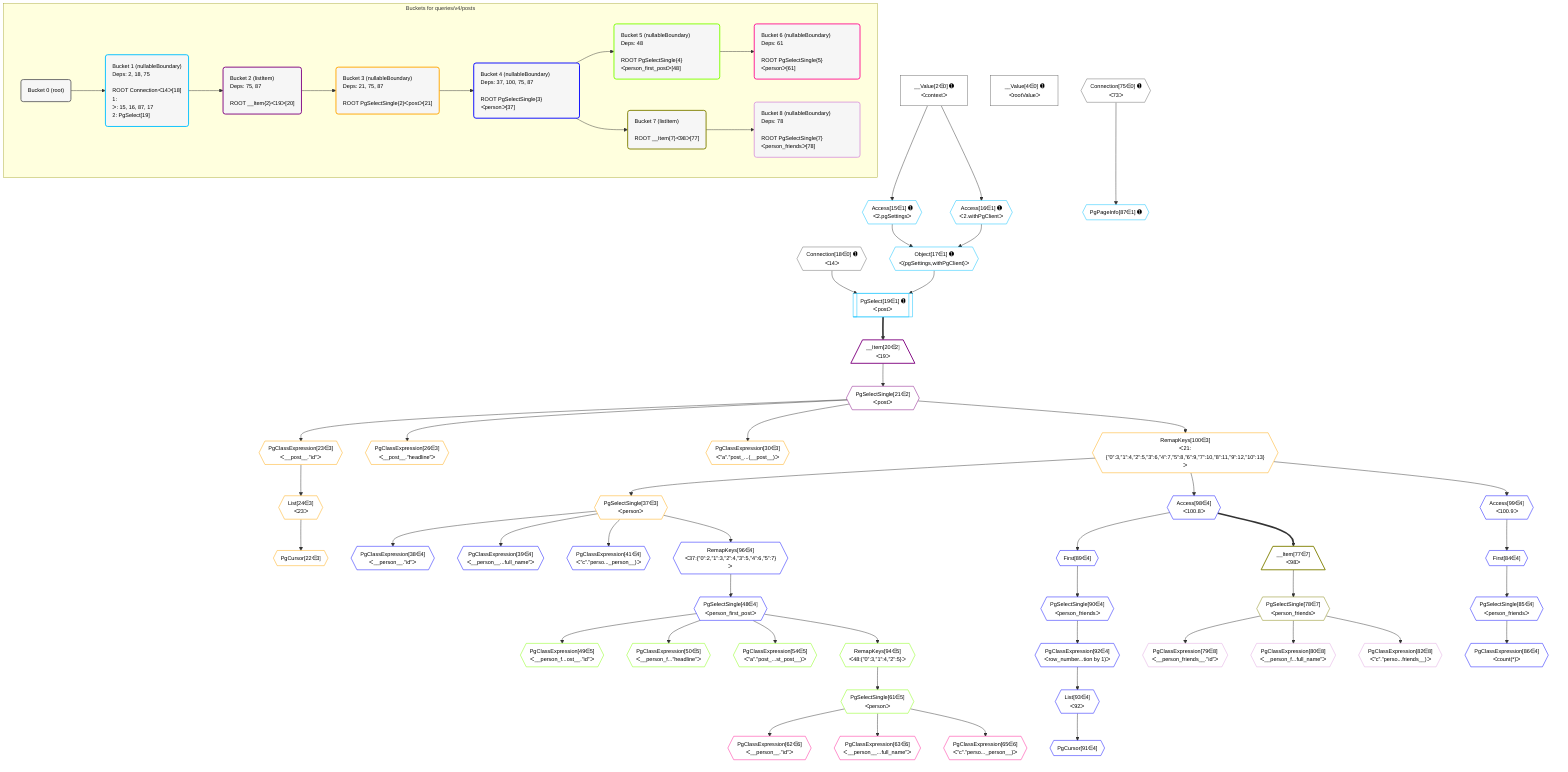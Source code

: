 %%{init: {'themeVariables': { 'fontSize': '12px'}}}%%
graph TD
    classDef path fill:#eee,stroke:#000,color:#000
    classDef plan fill:#fff,stroke-width:1px,color:#000
    classDef itemplan fill:#fff,stroke-width:2px,color:#000
    classDef unbatchedplan fill:#dff,stroke-width:1px,color:#000
    classDef sideeffectplan fill:#fcc,stroke-width:2px,color:#000
    classDef bucket fill:#f6f6f6,color:#000,stroke-width:2px,text-align:left


    %% plan dependencies
    __Value2["__Value[2∈0] ➊<br />ᐸcontextᐳ"]:::plan
    __Value4["__Value[4∈0] ➊<br />ᐸrootValueᐳ"]:::plan
    Connection18{{"Connection[18∈0] ➊<br />ᐸ14ᐳ"}}:::plan
    Connection75{{"Connection[75∈0] ➊<br />ᐸ73ᐳ"}}:::plan
    Object17{{"Object[17∈1] ➊<br />ᐸ{pgSettings,withPgClient}ᐳ"}}:::plan
    Access15{{"Access[15∈1] ➊<br />ᐸ2.pgSettingsᐳ"}}:::plan
    Access16{{"Access[16∈1] ➊<br />ᐸ2.withPgClientᐳ"}}:::plan
    Access15 & Access16 --> Object17
    PgSelect19[["PgSelect[19∈1] ➊<br />ᐸpostᐳ"]]:::plan
    Object17 & Connection18 --> PgSelect19
    __Value2 --> Access15
    __Value2 --> Access16
    PgPageInfo87{{"PgPageInfo[87∈1] ➊"}}:::plan
    Connection75 --> PgPageInfo87
    __Item20[/"__Item[20∈2]<br />ᐸ19ᐳ"\]:::itemplan
    PgSelect19 ==> __Item20
    PgSelectSingle21{{"PgSelectSingle[21∈2]<br />ᐸpostᐳ"}}:::plan
    __Item20 --> PgSelectSingle21
    PgCursor22{{"PgCursor[22∈3]"}}:::plan
    List24{{"List[24∈3]<br />ᐸ23ᐳ"}}:::plan
    List24 --> PgCursor22
    PgClassExpression23{{"PgClassExpression[23∈3]<br />ᐸ__post__.”id”ᐳ"}}:::plan
    PgSelectSingle21 --> PgClassExpression23
    PgClassExpression23 --> List24
    PgClassExpression26{{"PgClassExpression[26∈3]<br />ᐸ__post__.”headline”ᐳ"}}:::plan
    PgSelectSingle21 --> PgClassExpression26
    PgClassExpression30{{"PgClassExpression[30∈3]<br />ᐸ”a”.”post_...(__post__)ᐳ"}}:::plan
    PgSelectSingle21 --> PgClassExpression30
    PgSelectSingle37{{"PgSelectSingle[37∈3]<br />ᐸpersonᐳ"}}:::plan
    RemapKeys100{{"RemapKeys[100∈3]<br />ᐸ21:{”0”:3,”1”:4,”2”:5,”3”:6,”4”:7,”5”:8,”6”:9,”7”:10,”8”:11,”9”:12,”10”:13}ᐳ"}}:::plan
    RemapKeys100 --> PgSelectSingle37
    PgSelectSingle21 --> RemapKeys100
    PgClassExpression38{{"PgClassExpression[38∈4]<br />ᐸ__person__.”id”ᐳ"}}:::plan
    PgSelectSingle37 --> PgClassExpression38
    PgClassExpression39{{"PgClassExpression[39∈4]<br />ᐸ__person__...full_name”ᐳ"}}:::plan
    PgSelectSingle37 --> PgClassExpression39
    PgClassExpression41{{"PgClassExpression[41∈4]<br />ᐸ”c”.”perso..._person__)ᐳ"}}:::plan
    PgSelectSingle37 --> PgClassExpression41
    PgSelectSingle48{{"PgSelectSingle[48∈4]<br />ᐸperson_first_postᐳ"}}:::plan
    RemapKeys96{{"RemapKeys[96∈4]<br />ᐸ37:{”0”:2,”1”:3,”2”:4,”3”:5,”4”:6,”5”:7}ᐳ"}}:::plan
    RemapKeys96 --> PgSelectSingle48
    First84{{"First[84∈4]"}}:::plan
    Access99{{"Access[99∈4]<br />ᐸ100.9ᐳ"}}:::plan
    Access99 --> First84
    PgSelectSingle85{{"PgSelectSingle[85∈4]<br />ᐸperson_friendsᐳ"}}:::plan
    First84 --> PgSelectSingle85
    PgClassExpression86{{"PgClassExpression[86∈4]<br />ᐸcount(*)ᐳ"}}:::plan
    PgSelectSingle85 --> PgClassExpression86
    First89{{"First[89∈4]"}}:::plan
    Access98{{"Access[98∈4]<br />ᐸ100.8ᐳ"}}:::plan
    Access98 --> First89
    PgSelectSingle90{{"PgSelectSingle[90∈4]<br />ᐸperson_friendsᐳ"}}:::plan
    First89 --> PgSelectSingle90
    PgCursor91{{"PgCursor[91∈4]"}}:::plan
    List93{{"List[93∈4]<br />ᐸ92ᐳ"}}:::plan
    List93 --> PgCursor91
    PgClassExpression92{{"PgClassExpression[92∈4]<br />ᐸrow_number...tion by 1)ᐳ"}}:::plan
    PgSelectSingle90 --> PgClassExpression92
    PgClassExpression92 --> List93
    PgSelectSingle37 --> RemapKeys96
    RemapKeys100 --> Access98
    RemapKeys100 --> Access99
    PgClassExpression49{{"PgClassExpression[49∈5]<br />ᐸ__person_f...ost__.”id”ᐳ"}}:::plan
    PgSelectSingle48 --> PgClassExpression49
    PgClassExpression50{{"PgClassExpression[50∈5]<br />ᐸ__person_f...”headline”ᐳ"}}:::plan
    PgSelectSingle48 --> PgClassExpression50
    PgClassExpression54{{"PgClassExpression[54∈5]<br />ᐸ”a”.”post_...st_post__)ᐳ"}}:::plan
    PgSelectSingle48 --> PgClassExpression54
    PgSelectSingle61{{"PgSelectSingle[61∈5]<br />ᐸpersonᐳ"}}:::plan
    RemapKeys94{{"RemapKeys[94∈5]<br />ᐸ48:{”0”:3,”1”:4,”2”:5}ᐳ"}}:::plan
    RemapKeys94 --> PgSelectSingle61
    PgSelectSingle48 --> RemapKeys94
    PgClassExpression62{{"PgClassExpression[62∈6]<br />ᐸ__person__.”id”ᐳ"}}:::plan
    PgSelectSingle61 --> PgClassExpression62
    PgClassExpression63{{"PgClassExpression[63∈6]<br />ᐸ__person__...full_name”ᐳ"}}:::plan
    PgSelectSingle61 --> PgClassExpression63
    PgClassExpression65{{"PgClassExpression[65∈6]<br />ᐸ”c”.”perso..._person__)ᐳ"}}:::plan
    PgSelectSingle61 --> PgClassExpression65
    __Item77[/"__Item[77∈7]<br />ᐸ98ᐳ"\]:::itemplan
    Access98 ==> __Item77
    PgSelectSingle78{{"PgSelectSingle[78∈7]<br />ᐸperson_friendsᐳ"}}:::plan
    __Item77 --> PgSelectSingle78
    PgClassExpression79{{"PgClassExpression[79∈8]<br />ᐸ__person_friends__.”id”ᐳ"}}:::plan
    PgSelectSingle78 --> PgClassExpression79
    PgClassExpression80{{"PgClassExpression[80∈8]<br />ᐸ__person_f...full_name”ᐳ"}}:::plan
    PgSelectSingle78 --> PgClassExpression80
    PgClassExpression82{{"PgClassExpression[82∈8]<br />ᐸ”c”.”perso...friends__)ᐳ"}}:::plan
    PgSelectSingle78 --> PgClassExpression82

    %% define steps

    subgraph "Buckets for queries/v4/posts"
    Bucket0("Bucket 0 (root)"):::bucket
    classDef bucket0 stroke:#696969
    class Bucket0,__Value2,__Value4,Connection18,Connection75 bucket0
    Bucket1("Bucket 1 (nullableBoundary)<br />Deps: 2, 18, 75<br /><br />ROOT Connectionᐸ14ᐳ[18]<br />1: <br />ᐳ: 15, 16, 87, 17<br />2: PgSelect[19]"):::bucket
    classDef bucket1 stroke:#00bfff
    class Bucket1,Access15,Access16,Object17,PgSelect19,PgPageInfo87 bucket1
    Bucket2("Bucket 2 (listItem)<br />Deps: 75, 87<br /><br />ROOT __Item{2}ᐸ19ᐳ[20]"):::bucket
    classDef bucket2 stroke:#7f007f
    class Bucket2,__Item20,PgSelectSingle21 bucket2
    Bucket3("Bucket 3 (nullableBoundary)<br />Deps: 21, 75, 87<br /><br />ROOT PgSelectSingle{2}ᐸpostᐳ[21]"):::bucket
    classDef bucket3 stroke:#ffa500
    class Bucket3,PgCursor22,PgClassExpression23,List24,PgClassExpression26,PgClassExpression30,PgSelectSingle37,RemapKeys100 bucket3
    Bucket4("Bucket 4 (nullableBoundary)<br />Deps: 37, 100, 75, 87<br /><br />ROOT PgSelectSingle{3}ᐸpersonᐳ[37]"):::bucket
    classDef bucket4 stroke:#0000ff
    class Bucket4,PgClassExpression38,PgClassExpression39,PgClassExpression41,PgSelectSingle48,First84,PgSelectSingle85,PgClassExpression86,First89,PgSelectSingle90,PgCursor91,PgClassExpression92,List93,RemapKeys96,Access98,Access99 bucket4
    Bucket5("Bucket 5 (nullableBoundary)<br />Deps: 48<br /><br />ROOT PgSelectSingle{4}ᐸperson_first_postᐳ[48]"):::bucket
    classDef bucket5 stroke:#7fff00
    class Bucket5,PgClassExpression49,PgClassExpression50,PgClassExpression54,PgSelectSingle61,RemapKeys94 bucket5
    Bucket6("Bucket 6 (nullableBoundary)<br />Deps: 61<br /><br />ROOT PgSelectSingle{5}ᐸpersonᐳ[61]"):::bucket
    classDef bucket6 stroke:#ff1493
    class Bucket6,PgClassExpression62,PgClassExpression63,PgClassExpression65 bucket6
    Bucket7("Bucket 7 (listItem)<br /><br />ROOT __Item{7}ᐸ98ᐳ[77]"):::bucket
    classDef bucket7 stroke:#808000
    class Bucket7,__Item77,PgSelectSingle78 bucket7
    Bucket8("Bucket 8 (nullableBoundary)<br />Deps: 78<br /><br />ROOT PgSelectSingle{7}ᐸperson_friendsᐳ[78]"):::bucket
    classDef bucket8 stroke:#dda0dd
    class Bucket8,PgClassExpression79,PgClassExpression80,PgClassExpression82 bucket8
    Bucket0 --> Bucket1
    Bucket1 --> Bucket2
    Bucket2 --> Bucket3
    Bucket3 --> Bucket4
    Bucket4 --> Bucket5 & Bucket7
    Bucket5 --> Bucket6
    Bucket7 --> Bucket8
    end